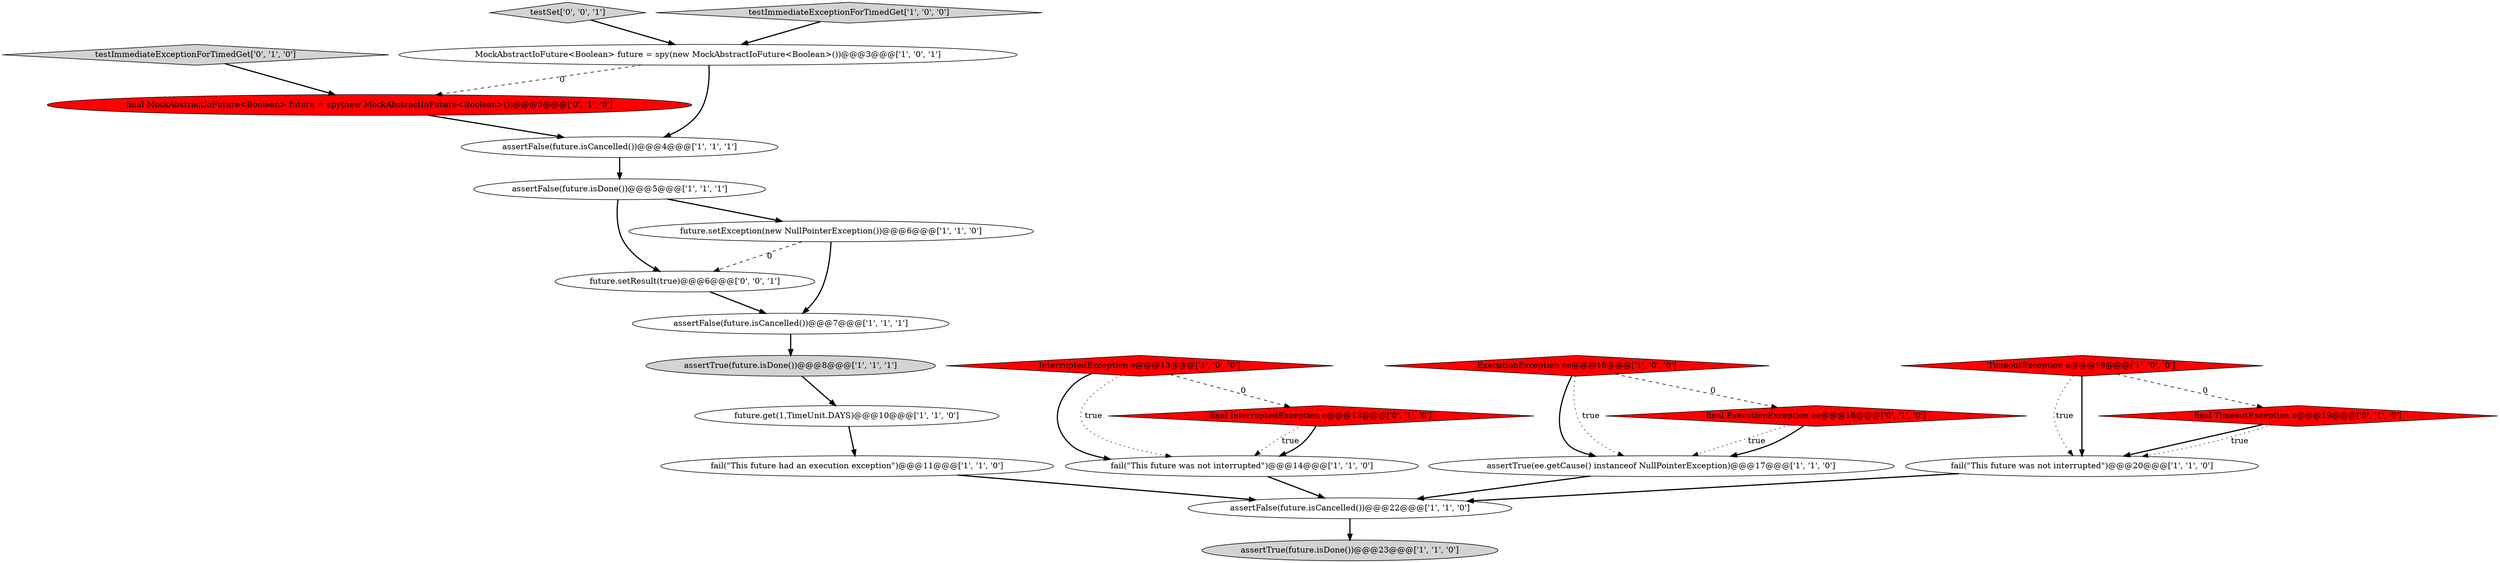digraph {
19 [style = filled, label = "testImmediateExceptionForTimedGet['0', '1', '0']", fillcolor = lightgray, shape = diamond image = "AAA0AAABBB2BBB"];
5 [style = filled, label = "assertFalse(future.isDone())@@@5@@@['1', '1', '1']", fillcolor = white, shape = ellipse image = "AAA0AAABBB1BBB"];
4 [style = filled, label = "assertFalse(future.isCancelled())@@@22@@@['1', '1', '0']", fillcolor = white, shape = ellipse image = "AAA0AAABBB1BBB"];
16 [style = filled, label = "future.get(1,TimeUnit.DAYS)@@@10@@@['1', '1', '0']", fillcolor = white, shape = ellipse image = "AAA0AAABBB1BBB"];
7 [style = filled, label = "fail(\"This future had an execution exception\")@@@11@@@['1', '1', '0']", fillcolor = white, shape = ellipse image = "AAA0AAABBB1BBB"];
22 [style = filled, label = "future.setResult(true)@@@6@@@['0', '0', '1']", fillcolor = white, shape = ellipse image = "AAA0AAABBB3BBB"];
15 [style = filled, label = "assertFalse(future.isCancelled())@@@7@@@['1', '1', '1']", fillcolor = white, shape = ellipse image = "AAA0AAABBB1BBB"];
9 [style = filled, label = "assertTrue(future.isDone())@@@8@@@['1', '1', '1']", fillcolor = lightgray, shape = ellipse image = "AAA0AAABBB1BBB"];
3 [style = filled, label = "fail(\"This future was not interrupted\")@@@14@@@['1', '1', '0']", fillcolor = white, shape = ellipse image = "AAA0AAABBB1BBB"];
2 [style = filled, label = "MockAbstractIoFuture<Boolean> future = spy(new MockAbstractIoFuture<Boolean>())@@@3@@@['1', '0', '1']", fillcolor = white, shape = ellipse image = "AAA0AAABBB1BBB"];
14 [style = filled, label = "assertFalse(future.isCancelled())@@@4@@@['1', '1', '1']", fillcolor = white, shape = ellipse image = "AAA0AAABBB1BBB"];
6 [style = filled, label = "future.setException(new NullPointerException())@@@6@@@['1', '1', '0']", fillcolor = white, shape = ellipse image = "AAA0AAABBB1BBB"];
13 [style = filled, label = "assertTrue(future.isDone())@@@23@@@['1', '1', '0']", fillcolor = lightgray, shape = ellipse image = "AAA0AAABBB1BBB"];
21 [style = filled, label = "final MockAbstractIoFuture<Boolean> future = spy(new MockAbstractIoFuture<Boolean>())@@@3@@@['0', '1', '0']", fillcolor = red, shape = ellipse image = "AAA1AAABBB2BBB"];
23 [style = filled, label = "testSet['0', '0', '1']", fillcolor = lightgray, shape = diamond image = "AAA0AAABBB3BBB"];
0 [style = filled, label = "assertTrue(ee.getCause() instanceof NullPointerException)@@@17@@@['1', '1', '0']", fillcolor = white, shape = ellipse image = "AAA0AAABBB1BBB"];
12 [style = filled, label = "fail(\"This future was not interrupted\")@@@20@@@['1', '1', '0']", fillcolor = white, shape = ellipse image = "AAA0AAABBB1BBB"];
1 [style = filled, label = "InterruptedException e@@@13@@@['1', '0', '0']", fillcolor = red, shape = diamond image = "AAA1AAABBB1BBB"];
8 [style = filled, label = "TimeoutException e@@@19@@@['1', '0', '0']", fillcolor = red, shape = diamond image = "AAA1AAABBB1BBB"];
18 [style = filled, label = "final ExecutionException ee@@@16@@@['0', '1', '0']", fillcolor = red, shape = diamond image = "AAA1AAABBB2BBB"];
17 [style = filled, label = "final InterruptedException e@@@13@@@['0', '1', '0']", fillcolor = red, shape = diamond image = "AAA1AAABBB2BBB"];
20 [style = filled, label = "final TimeoutException e@@@19@@@['0', '1', '0']", fillcolor = red, shape = diamond image = "AAA1AAABBB2BBB"];
10 [style = filled, label = "ExecutionException ee@@@16@@@['1', '0', '0']", fillcolor = red, shape = diamond image = "AAA1AAABBB1BBB"];
11 [style = filled, label = "testImmediateExceptionForTimedGet['1', '0', '0']", fillcolor = lightgray, shape = diamond image = "AAA0AAABBB1BBB"];
22->15 [style = bold, label=""];
4->13 [style = bold, label=""];
14->5 [style = bold, label=""];
8->20 [style = dashed, label="0"];
16->7 [style = bold, label=""];
1->3 [style = bold, label=""];
7->4 [style = bold, label=""];
3->4 [style = bold, label=""];
17->3 [style = dotted, label="true"];
11->2 [style = bold, label=""];
9->16 [style = bold, label=""];
6->15 [style = bold, label=""];
6->22 [style = dashed, label="0"];
1->3 [style = dotted, label="true"];
1->17 [style = dashed, label="0"];
8->12 [style = dotted, label="true"];
5->6 [style = bold, label=""];
12->4 [style = bold, label=""];
2->21 [style = dashed, label="0"];
0->4 [style = bold, label=""];
15->9 [style = bold, label=""];
10->0 [style = bold, label=""];
2->14 [style = bold, label=""];
20->12 [style = bold, label=""];
17->3 [style = bold, label=""];
18->0 [style = dotted, label="true"];
10->0 [style = dotted, label="true"];
20->12 [style = dotted, label="true"];
23->2 [style = bold, label=""];
5->22 [style = bold, label=""];
18->0 [style = bold, label=""];
8->12 [style = bold, label=""];
10->18 [style = dashed, label="0"];
21->14 [style = bold, label=""];
19->21 [style = bold, label=""];
}
